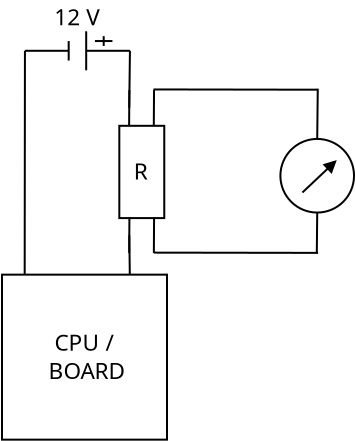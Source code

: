 <?xml version="1.0" encoding="UTF-8"?>
<dia:diagram xmlns:dia="http://www.lysator.liu.se/~alla/dia/">
  <dia:layer name="Background" visible="true" active="true">
    <dia:object type="Circuit - Horizontal Powersource (European)" version="1" id="O0">
      <dia:attribute name="obj_pos">
        <dia:point val="4.1,-3.37"/>
      </dia:attribute>
      <dia:attribute name="obj_bb">
        <dia:rectangle val="4.1,-3.37;9.35,-1.42"/>
      </dia:attribute>
      <dia:attribute name="meta">
        <dia:composite type="dict"/>
      </dia:attribute>
      <dia:attribute name="elem_corner">
        <dia:point val="4.1,-3.37"/>
      </dia:attribute>
      <dia:attribute name="elem_width">
        <dia:real val="5.25"/>
      </dia:attribute>
      <dia:attribute name="elem_height">
        <dia:real val="1.95"/>
      </dia:attribute>
      <dia:attribute name="line_width">
        <dia:real val="0.1"/>
      </dia:attribute>
      <dia:attribute name="line_colour">
        <dia:color val="#000000"/>
      </dia:attribute>
      <dia:attribute name="fill_colour">
        <dia:color val="#ffffff"/>
      </dia:attribute>
      <dia:attribute name="show_background">
        <dia:boolean val="true"/>
      </dia:attribute>
      <dia:attribute name="line_style">
        <dia:enum val="0"/>
        <dia:real val="1"/>
      </dia:attribute>
      <dia:attribute name="flip_horizontal">
        <dia:boolean val="false"/>
      </dia:attribute>
      <dia:attribute name="flip_vertical">
        <dia:boolean val="false"/>
      </dia:attribute>
      <dia:attribute name="subscale">
        <dia:real val="1"/>
      </dia:attribute>
    </dia:object>
    <dia:object type="Standard - Line" version="0" id="O1">
      <dia:attribute name="obj_pos">
        <dia:point val="4.1,-2.395"/>
      </dia:attribute>
      <dia:attribute name="obj_bb">
        <dia:rectangle val="4.037,-2.445;4.15,9.066"/>
      </dia:attribute>
      <dia:attribute name="conn_endpoints">
        <dia:point val="4.1,-2.395"/>
        <dia:point val="4.087,9.016"/>
      </dia:attribute>
      <dia:attribute name="numcp">
        <dia:int val="1"/>
      </dia:attribute>
      <dia:attribute name="line_width">
        <dia:real val="0.1"/>
      </dia:attribute>
      <dia:connections>
        <dia:connection handle="0" to="O0" connection="0"/>
      </dia:connections>
    </dia:object>
    <dia:object type="Standard - Line" version="0" id="O2">
      <dia:attribute name="obj_pos">
        <dia:point val="9.35,-2.395"/>
      </dia:attribute>
      <dia:attribute name="obj_bb">
        <dia:rectangle val="9.265,-2.445;9.401,0.504"/>
      </dia:attribute>
      <dia:attribute name="conn_endpoints">
        <dia:point val="9.35,-2.395"/>
        <dia:point val="9.315,0.454"/>
      </dia:attribute>
      <dia:attribute name="numcp">
        <dia:int val="1"/>
      </dia:attribute>
      <dia:attribute name="line_width">
        <dia:real val="0.1"/>
      </dia:attribute>
      <dia:connections>
        <dia:connection handle="0" to="O0" connection="1"/>
        <dia:connection handle="1" to="O5" connection="0"/>
      </dia:connections>
    </dia:object>
    <dia:object type="Standard - Line" version="0" id="O3">
      <dia:attribute name="obj_pos">
        <dia:point val="9.318,6.824"/>
      </dia:attribute>
      <dia:attribute name="obj_bb">
        <dia:rectangle val="9.267,6.774;9.397,9.067"/>
      </dia:attribute>
      <dia:attribute name="conn_endpoints">
        <dia:point val="9.318,6.824"/>
        <dia:point val="9.346,9.016"/>
      </dia:attribute>
      <dia:attribute name="numcp">
        <dia:int val="1"/>
      </dia:attribute>
      <dia:attribute name="line_width">
        <dia:real val="0.1"/>
      </dia:attribute>
      <dia:connections>
        <dia:connection handle="0" to="O7" connection="0"/>
      </dia:connections>
    </dia:object>
    <dia:group>
      <dia:object type="Standard - Box" version="0" id="O4">
        <dia:attribute name="obj_pos">
          <dia:point val="8.819,1.356"/>
        </dia:attribute>
        <dia:attribute name="obj_bb">
          <dia:rectangle val="8.769,1.306;11.116,6.02"/>
        </dia:attribute>
        <dia:attribute name="elem_corner">
          <dia:point val="8.819,1.356"/>
        </dia:attribute>
        <dia:attribute name="elem_width">
          <dia:real val="2.247"/>
        </dia:attribute>
        <dia:attribute name="elem_height">
          <dia:real val="4.614"/>
        </dia:attribute>
        <dia:attribute name="border_width">
          <dia:real val="0.1"/>
        </dia:attribute>
        <dia:attribute name="show_background">
          <dia:boolean val="true"/>
        </dia:attribute>
      </dia:object>
      <dia:object type="Standard - Line" version="0" id="O5">
        <dia:attribute name="obj_pos">
          <dia:point val="9.309,1.344"/>
        </dia:attribute>
        <dia:attribute name="obj_bb">
          <dia:rectangle val="9.259,-0.487;9.372,1.394"/>
        </dia:attribute>
        <dia:attribute name="conn_endpoints">
          <dia:point val="9.309,1.344"/>
          <dia:point val="9.321,-0.437"/>
        </dia:attribute>
        <dia:attribute name="numcp">
          <dia:int val="1"/>
        </dia:attribute>
        <dia:attribute name="line_width">
          <dia:real val="0.1"/>
        </dia:attribute>
      </dia:object>
      <dia:object type="Standard - Line" version="0" id="O6">
        <dia:attribute name="obj_pos">
          <dia:point val="10.543,1.343"/>
        </dia:attribute>
        <dia:attribute name="obj_bb">
          <dia:rectangle val="10.493,-0.488;10.605,1.393"/>
        </dia:attribute>
        <dia:attribute name="conn_endpoints">
          <dia:point val="10.543,1.343"/>
          <dia:point val="10.555,-0.438"/>
        </dia:attribute>
        <dia:attribute name="numcp">
          <dia:int val="1"/>
        </dia:attribute>
        <dia:attribute name="line_width">
          <dia:real val="0.1"/>
        </dia:attribute>
      </dia:object>
      <dia:object type="Standard - Line" version="0" id="O7">
        <dia:attribute name="obj_pos">
          <dia:point val="9.312,7.715"/>
        </dia:attribute>
        <dia:attribute name="obj_bb">
          <dia:rectangle val="9.262,5.884;9.374,7.765"/>
        </dia:attribute>
        <dia:attribute name="conn_endpoints">
          <dia:point val="9.312,7.715"/>
          <dia:point val="9.324,5.934"/>
        </dia:attribute>
        <dia:attribute name="numcp">
          <dia:int val="1"/>
        </dia:attribute>
        <dia:attribute name="line_width">
          <dia:real val="0.1"/>
        </dia:attribute>
      </dia:object>
      <dia:object type="Standard - Line" version="0" id="O8">
        <dia:attribute name="obj_pos">
          <dia:point val="10.546,7.714"/>
        </dia:attribute>
        <dia:attribute name="obj_bb">
          <dia:rectangle val="10.495,5.882;10.608,7.764"/>
        </dia:attribute>
        <dia:attribute name="conn_endpoints">
          <dia:point val="10.546,7.714"/>
          <dia:point val="10.557,5.933"/>
        </dia:attribute>
        <dia:attribute name="numcp">
          <dia:int val="1"/>
        </dia:attribute>
        <dia:attribute name="line_width">
          <dia:real val="0.1"/>
        </dia:attribute>
      </dia:object>
    </dia:group>
    <dia:object type="Standard - Ellipse" version="0" id="O9">
      <dia:attribute name="obj_pos">
        <dia:point val="16.873,2.012"/>
      </dia:attribute>
      <dia:attribute name="obj_bb">
        <dia:rectangle val="16.823,1.962;20.605,5.744"/>
      </dia:attribute>
      <dia:attribute name="elem_corner">
        <dia:point val="16.873,2.012"/>
      </dia:attribute>
      <dia:attribute name="elem_width">
        <dia:real val="3.681"/>
      </dia:attribute>
      <dia:attribute name="elem_height">
        <dia:real val="3.681"/>
      </dia:attribute>
      <dia:attribute name="border_width">
        <dia:real val="0.1"/>
      </dia:attribute>
      <dia:attribute name="aspect">
        <dia:enum val="2"/>
      </dia:attribute>
    </dia:object>
    <dia:object type="Standard - Line" version="0" id="O10">
      <dia:attribute name="obj_pos">
        <dia:point val="17.973,4.69"/>
      </dia:attribute>
      <dia:attribute name="obj_bb">
        <dia:rectangle val="17.902,3.035;19.727,4.76"/>
      </dia:attribute>
      <dia:attribute name="conn_endpoints">
        <dia:point val="17.973,4.69"/>
        <dia:point val="19.646,3.112"/>
      </dia:attribute>
      <dia:attribute name="numcp">
        <dia:int val="1"/>
      </dia:attribute>
      <dia:attribute name="line_width">
        <dia:real val="0.1"/>
      </dia:attribute>
      <dia:attribute name="end_arrow">
        <dia:enum val="3"/>
      </dia:attribute>
      <dia:attribute name="end_arrow_length">
        <dia:real val="0.5"/>
      </dia:attribute>
      <dia:attribute name="end_arrow_width">
        <dia:real val="0.5"/>
      </dia:attribute>
    </dia:object>
    <dia:object type="Standard - Line" version="0" id="O11">
      <dia:attribute name="obj_pos">
        <dia:point val="18.714,2.012"/>
      </dia:attribute>
      <dia:attribute name="obj_bb">
        <dia:rectangle val="18.663,-0.548;18.791,2.063"/>
      </dia:attribute>
      <dia:attribute name="conn_endpoints">
        <dia:point val="18.714,2.012"/>
        <dia:point val="18.741,-0.498"/>
      </dia:attribute>
      <dia:attribute name="numcp">
        <dia:int val="1"/>
      </dia:attribute>
      <dia:attribute name="line_width">
        <dia:real val="0.1"/>
      </dia:attribute>
      <dia:connections>
        <dia:connection handle="0" to="O9" connection="1"/>
      </dia:connections>
    </dia:object>
    <dia:object type="Standard - Line" version="0" id="O12">
      <dia:attribute name="obj_pos">
        <dia:point val="18.693,7.726"/>
      </dia:attribute>
      <dia:attribute name="obj_bb">
        <dia:rectangle val="18.642,5.643;18.764,7.776"/>
      </dia:attribute>
      <dia:attribute name="conn_endpoints">
        <dia:point val="18.693,7.726"/>
        <dia:point val="18.714,5.694"/>
      </dia:attribute>
      <dia:attribute name="numcp">
        <dia:int val="1"/>
      </dia:attribute>
      <dia:attribute name="line_width">
        <dia:real val="0.1"/>
      </dia:attribute>
      <dia:connections>
        <dia:connection handle="1" to="O9" connection="6"/>
      </dia:connections>
    </dia:object>
    <dia:object type="Standard - Line" version="0" id="O13">
      <dia:attribute name="obj_pos">
        <dia:point val="10.526,-0.462"/>
      </dia:attribute>
      <dia:attribute name="obj_bb">
        <dia:rectangle val="10.476,-0.512;18.791,-0.4"/>
      </dia:attribute>
      <dia:attribute name="conn_endpoints">
        <dia:point val="10.526,-0.462"/>
        <dia:point val="18.741,-0.45"/>
      </dia:attribute>
      <dia:attribute name="numcp">
        <dia:int val="1"/>
      </dia:attribute>
      <dia:attribute name="line_width">
        <dia:real val="0.1"/>
      </dia:attribute>
    </dia:object>
    <dia:object type="Standard - Line" version="0" id="O14">
      <dia:attribute name="obj_pos">
        <dia:point val="10.544,7.697"/>
      </dia:attribute>
      <dia:attribute name="obj_bb">
        <dia:rectangle val="10.494,7.647;18.808,7.759"/>
      </dia:attribute>
      <dia:attribute name="conn_endpoints">
        <dia:point val="10.544,7.697"/>
        <dia:point val="18.758,7.709"/>
      </dia:attribute>
      <dia:attribute name="numcp">
        <dia:int val="1"/>
      </dia:attribute>
      <dia:attribute name="line_width">
        <dia:real val="0.1"/>
      </dia:attribute>
    </dia:object>
    <dia:object type="Standard - Box" version="0" id="O15">
      <dia:attribute name="obj_pos">
        <dia:point val="2.953,8.798"/>
      </dia:attribute>
      <dia:attribute name="obj_bb">
        <dia:rectangle val="2.903,8.748;11.253,17.099"/>
      </dia:attribute>
      <dia:attribute name="elem_corner">
        <dia:point val="2.953,8.798"/>
      </dia:attribute>
      <dia:attribute name="elem_width">
        <dia:real val="8.25"/>
      </dia:attribute>
      <dia:attribute name="elem_height">
        <dia:real val="8.25"/>
      </dia:attribute>
      <dia:attribute name="border_width">
        <dia:real val="0.1"/>
      </dia:attribute>
      <dia:attribute name="show_background">
        <dia:boolean val="true"/>
      </dia:attribute>
      <dia:attribute name="aspect">
        <dia:enum val="2"/>
      </dia:attribute>
    </dia:object>
    <dia:object type="Standard - Text" version="1" id="O16">
      <dia:attribute name="obj_pos">
        <dia:point val="5.569,-3.677"/>
      </dia:attribute>
      <dia:attribute name="obj_bb">
        <dia:rectangle val="5.569,-4.7;7.892,-3.437"/>
      </dia:attribute>
      <dia:attribute name="text">
        <dia:composite type="text">
          <dia:attribute name="string">
            <dia:string>#12 V#</dia:string>
          </dia:attribute>
          <dia:attribute name="font">
            <dia:font family="sans" style="0" name="Helvetica"/>
          </dia:attribute>
          <dia:attribute name="height">
            <dia:real val="1.411"/>
          </dia:attribute>
          <dia:attribute name="pos">
            <dia:point val="5.569,-3.677"/>
          </dia:attribute>
          <dia:attribute name="color">
            <dia:color val="#000000"/>
          </dia:attribute>
          <dia:attribute name="alignment">
            <dia:enum val="0"/>
          </dia:attribute>
        </dia:composite>
      </dia:attribute>
      <dia:attribute name="valign">
        <dia:enum val="3"/>
      </dia:attribute>
    </dia:object>
    <dia:object type="Standard - Text" version="1" id="O17">
      <dia:attribute name="obj_pos">
        <dia:point val="5.282,12.602"/>
      </dia:attribute>
      <dia:attribute name="obj_bb">
        <dia:rectangle val="5.282,11.58;9.297,14.253"/>
      </dia:attribute>
      <dia:attribute name="text">
        <dia:composite type="text">
          <dia:attribute name="string">
            <dia:string># CPU /
BOARD#</dia:string>
          </dia:attribute>
          <dia:attribute name="font">
            <dia:font family="sans" style="0" name="Helvetica"/>
          </dia:attribute>
          <dia:attribute name="height">
            <dia:real val="1.411"/>
          </dia:attribute>
          <dia:attribute name="pos">
            <dia:point val="5.282,12.602"/>
          </dia:attribute>
          <dia:attribute name="color">
            <dia:color val="#000000"/>
          </dia:attribute>
          <dia:attribute name="alignment">
            <dia:enum val="0"/>
          </dia:attribute>
        </dia:composite>
      </dia:attribute>
      <dia:attribute name="valign">
        <dia:enum val="3"/>
      </dia:attribute>
    </dia:object>
    <dia:object type="Standard - Text" version="1" id="O18">
      <dia:attribute name="obj_pos">
        <dia:point val="9.537,4.044"/>
      </dia:attribute>
      <dia:attribute name="obj_bb">
        <dia:rectangle val="9.537,3.022;10.352,4.284"/>
      </dia:attribute>
      <dia:attribute name="text">
        <dia:composite type="text">
          <dia:attribute name="string">
            <dia:string>#R#</dia:string>
          </dia:attribute>
          <dia:attribute name="font">
            <dia:font family="sans" style="0" name="Helvetica"/>
          </dia:attribute>
          <dia:attribute name="height">
            <dia:real val="1.411"/>
          </dia:attribute>
          <dia:attribute name="pos">
            <dia:point val="9.537,4.044"/>
          </dia:attribute>
          <dia:attribute name="color">
            <dia:color val="#000000"/>
          </dia:attribute>
          <dia:attribute name="alignment">
            <dia:enum val="0"/>
          </dia:attribute>
        </dia:composite>
      </dia:attribute>
      <dia:attribute name="valign">
        <dia:enum val="3"/>
      </dia:attribute>
    </dia:object>
    <dia:object type="Standard - Text" version="1" id="O19">
      <dia:attribute name="obj_pos">
        <dia:point val="2.94,4.857"/>
      </dia:attribute>
      <dia:attribute name="obj_bb">
        <dia:rectangle val="2.94,3.834;2.94,5.097"/>
      </dia:attribute>
      <dia:attribute name="text">
        <dia:composite type="text">
          <dia:attribute name="string">
            <dia:string>##</dia:string>
          </dia:attribute>
          <dia:attribute name="font">
            <dia:font family="sans" style="0" name="Helvetica"/>
          </dia:attribute>
          <dia:attribute name="height">
            <dia:real val="1.411"/>
          </dia:attribute>
          <dia:attribute name="pos">
            <dia:point val="2.94,4.857"/>
          </dia:attribute>
          <dia:attribute name="color">
            <dia:color val="#000000"/>
          </dia:attribute>
          <dia:attribute name="alignment">
            <dia:enum val="0"/>
          </dia:attribute>
        </dia:composite>
      </dia:attribute>
      <dia:attribute name="valign">
        <dia:enum val="3"/>
      </dia:attribute>
    </dia:object>
  </dia:layer>
</dia:diagram>
